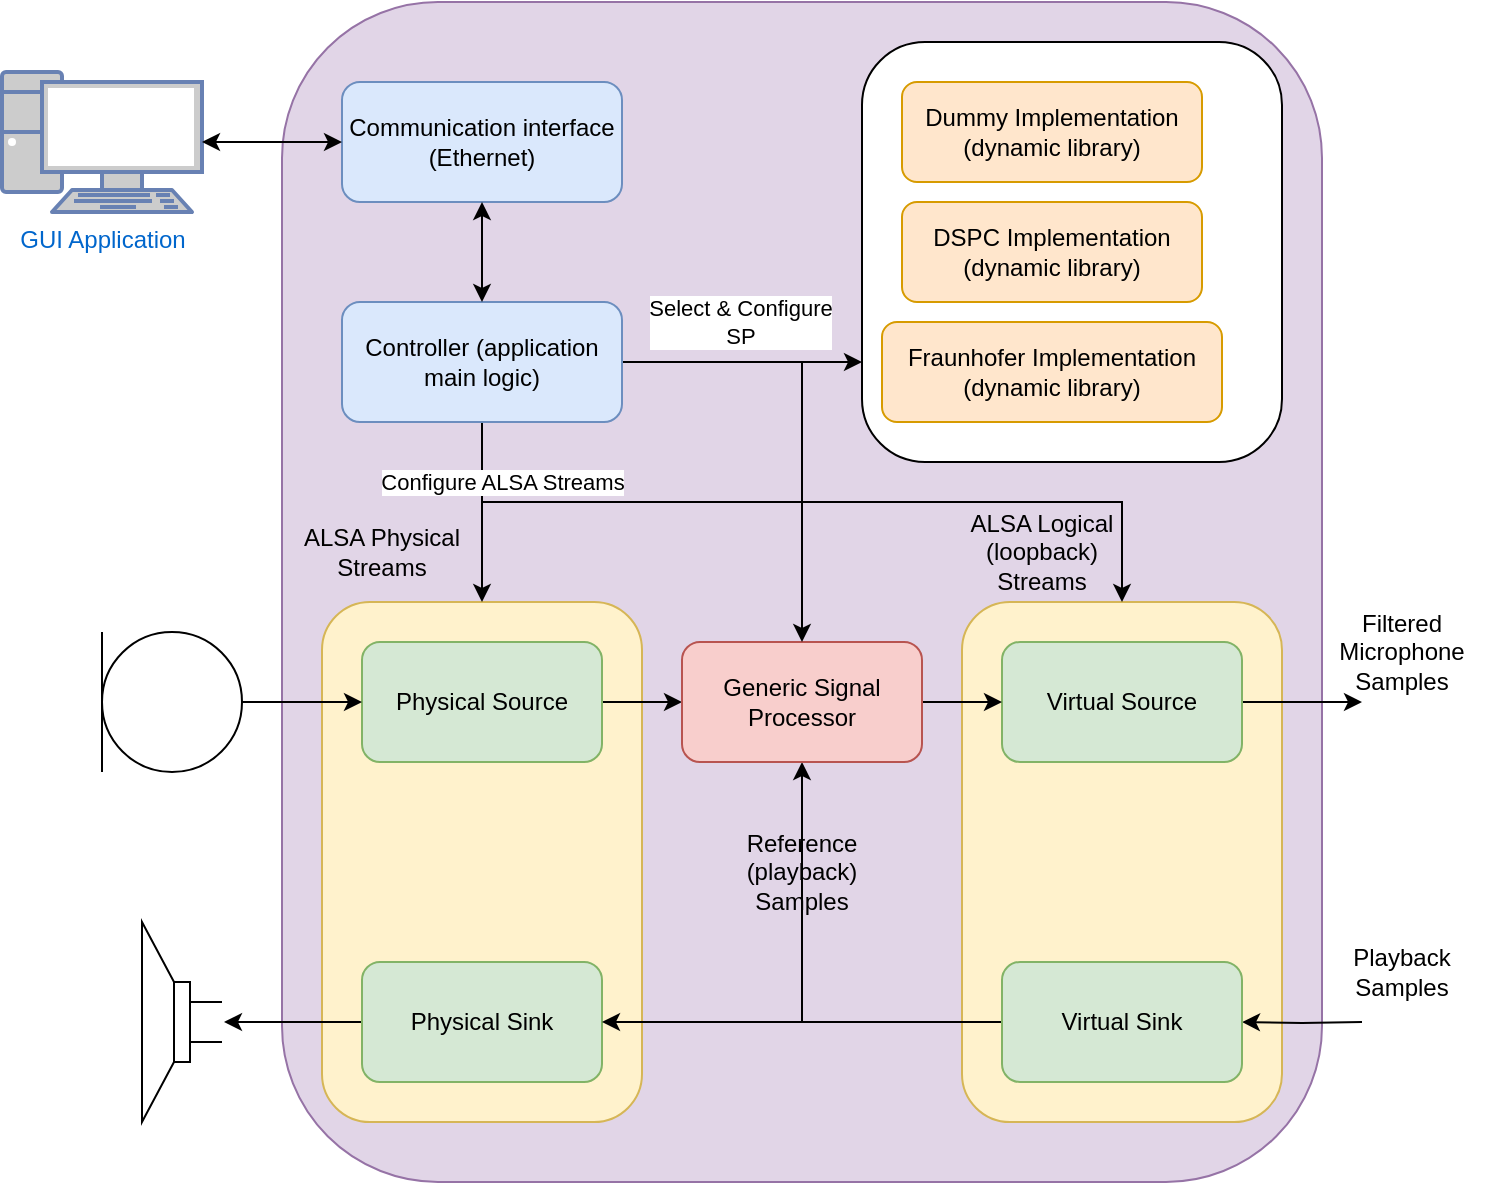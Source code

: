 <mxfile version="13.6.5" type="device"><diagram id="8jIvv2y5x0uycty0f2ff" name="Page-1"><mxGraphModel dx="1185" dy="621" grid="1" gridSize="10" guides="1" tooltips="1" connect="1" arrows="1" fold="1" page="1" pageScale="1" pageWidth="850" pageHeight="1100" math="0" shadow="0"><root><mxCell id="0"/><mxCell id="1" parent="0"/><mxCell id="4b-NqGLNN3n5l_Alv12U-48" value="" style="rounded=1;whiteSpace=wrap;html=1;fillColor=#e1d5e7;strokeColor=#9673a6;" vertex="1" parent="1"><mxGeometry x="200" y="90" width="520" height="590" as="geometry"/></mxCell><mxCell id="4b-NqGLNN3n5l_Alv12U-21" value="" style="rounded=1;whiteSpace=wrap;html=1;fillColor=#fff2cc;strokeColor=#d6b656;" vertex="1" parent="1"><mxGeometry x="540" y="390" width="160" height="260" as="geometry"/></mxCell><mxCell id="4b-NqGLNN3n5l_Alv12U-20" value="" style="rounded=1;whiteSpace=wrap;html=1;fillColor=#fff2cc;strokeColor=#d6b656;" vertex="1" parent="1"><mxGeometry x="220" y="390" width="160" height="260" as="geometry"/></mxCell><mxCell id="4b-NqGLNN3n5l_Alv12U-16" style="edgeStyle=orthogonalEdgeStyle;rounded=0;orthogonalLoop=1;jettySize=auto;html=1;exitX=1;exitY=0.5;exitDx=0;exitDy=0;entryX=0;entryY=0.5;entryDx=0;entryDy=0;" edge="1" parent="1" source="4b-NqGLNN3n5l_Alv12U-1" target="4b-NqGLNN3n5l_Alv12U-14"><mxGeometry relative="1" as="geometry"/></mxCell><mxCell id="4b-NqGLNN3n5l_Alv12U-1" value="Physical Source" style="rounded=1;whiteSpace=wrap;html=1;fillColor=#d5e8d4;strokeColor=#82b366;" vertex="1" parent="1"><mxGeometry x="240" y="410" width="120" height="60" as="geometry"/></mxCell><mxCell id="4b-NqGLNN3n5l_Alv12U-11" style="edgeStyle=orthogonalEdgeStyle;rounded=0;orthogonalLoop=1;jettySize=auto;html=1;exitX=0;exitY=0.5;exitDx=0;exitDy=0;entryX=-0.025;entryY=0.5;entryDx=0;entryDy=0;entryPerimeter=0;" edge="1" parent="1" source="4b-NqGLNN3n5l_Alv12U-2" target="4b-NqGLNN3n5l_Alv12U-9"><mxGeometry relative="1" as="geometry"><mxPoint x="205" y="660" as="targetPoint"/></mxGeometry></mxCell><mxCell id="4b-NqGLNN3n5l_Alv12U-2" value="Physical Sink" style="rounded=1;whiteSpace=wrap;html=1;fillColor=#d5e8d4;strokeColor=#82b366;" vertex="1" parent="1"><mxGeometry x="240" y="570" width="120" height="60" as="geometry"/></mxCell><mxCell id="4b-NqGLNN3n5l_Alv12U-18" style="edgeStyle=orthogonalEdgeStyle;rounded=0;orthogonalLoop=1;jettySize=auto;html=1;exitX=1;exitY=0.5;exitDx=0;exitDy=0;" edge="1" parent="1" source="4b-NqGLNN3n5l_Alv12U-3"><mxGeometry relative="1" as="geometry"><mxPoint x="740" y="440" as="targetPoint"/></mxGeometry></mxCell><mxCell id="4b-NqGLNN3n5l_Alv12U-3" value="Virtual Source" style="rounded=1;whiteSpace=wrap;html=1;fillColor=#d5e8d4;strokeColor=#82b366;" vertex="1" parent="1"><mxGeometry x="560" y="410" width="120" height="60" as="geometry"/></mxCell><mxCell id="4b-NqGLNN3n5l_Alv12U-13" style="edgeStyle=orthogonalEdgeStyle;rounded=0;orthogonalLoop=1;jettySize=auto;html=1;exitX=0;exitY=0.5;exitDx=0;exitDy=0;entryX=1;entryY=0.5;entryDx=0;entryDy=0;" edge="1" parent="1" source="4b-NqGLNN3n5l_Alv12U-4" target="4b-NqGLNN3n5l_Alv12U-2"><mxGeometry relative="1" as="geometry"/></mxCell><mxCell id="4b-NqGLNN3n5l_Alv12U-15" style="edgeStyle=orthogonalEdgeStyle;rounded=0;orthogonalLoop=1;jettySize=auto;html=1;exitX=0;exitY=0.5;exitDx=0;exitDy=0;entryX=0.5;entryY=1;entryDx=0;entryDy=0;" edge="1" parent="1" source="4b-NqGLNN3n5l_Alv12U-4" target="4b-NqGLNN3n5l_Alv12U-14"><mxGeometry relative="1" as="geometry"/></mxCell><mxCell id="4b-NqGLNN3n5l_Alv12U-25" style="edgeStyle=orthogonalEdgeStyle;rounded=0;orthogonalLoop=1;jettySize=auto;html=1;exitX=1;exitY=0.5;exitDx=0;exitDy=0;entryX=1;entryY=0.5;entryDx=0;entryDy=0;" edge="1" parent="1" target="4b-NqGLNN3n5l_Alv12U-4"><mxGeometry relative="1" as="geometry"><mxPoint x="740" y="600" as="sourcePoint"/></mxGeometry></mxCell><mxCell id="4b-NqGLNN3n5l_Alv12U-4" value="Virtual Sink" style="rounded=1;whiteSpace=wrap;html=1;fillColor=#d5e8d4;strokeColor=#82b366;" vertex="1" parent="1"><mxGeometry x="560" y="570" width="120" height="60" as="geometry"/></mxCell><mxCell id="4b-NqGLNN3n5l_Alv12U-8" style="edgeStyle=orthogonalEdgeStyle;rounded=0;orthogonalLoop=1;jettySize=auto;html=1;entryX=0;entryY=0.5;entryDx=0;entryDy=0;" edge="1" parent="1" source="4b-NqGLNN3n5l_Alv12U-5" target="4b-NqGLNN3n5l_Alv12U-1"><mxGeometry relative="1" as="geometry"/></mxCell><mxCell id="4b-NqGLNN3n5l_Alv12U-5" value="" style="verticalLabelPosition=bottom;shadow=0;dashed=0;align=center;html=1;verticalAlign=top;shape=mxgraph.electrical.radio.microphone_1;" vertex="1" parent="1"><mxGeometry x="110" y="405" width="70" height="70" as="geometry"/></mxCell><mxCell id="4b-NqGLNN3n5l_Alv12U-9" value="" style="pointerEvents=1;verticalLabelPosition=bottom;shadow=0;dashed=0;align=center;html=1;verticalAlign=top;shape=mxgraph.electrical.electro-mechanical.loudspeaker;rotation=-180;" vertex="1" parent="1"><mxGeometry x="130" y="550" width="40" height="100" as="geometry"/></mxCell><mxCell id="4b-NqGLNN3n5l_Alv12U-17" style="edgeStyle=orthogonalEdgeStyle;rounded=0;orthogonalLoop=1;jettySize=auto;html=1;exitX=1;exitY=0.5;exitDx=0;exitDy=0;entryX=0;entryY=0.5;entryDx=0;entryDy=0;" edge="1" parent="1" source="4b-NqGLNN3n5l_Alv12U-14" target="4b-NqGLNN3n5l_Alv12U-3"><mxGeometry relative="1" as="geometry"/></mxCell><mxCell id="4b-NqGLNN3n5l_Alv12U-14" value="&lt;div&gt;Generic Signal Processor&lt;/div&gt;" style="rounded=1;whiteSpace=wrap;html=1;fillColor=#f8cecc;strokeColor=#b85450;" vertex="1" parent="1"><mxGeometry x="400" y="410" width="120" height="60" as="geometry"/></mxCell><mxCell id="4b-NqGLNN3n5l_Alv12U-22" value="ALSA Physical Streams" style="text;html=1;strokeColor=none;fillColor=none;align=center;verticalAlign=middle;whiteSpace=wrap;rounded=0;" vertex="1" parent="1"><mxGeometry x="200" y="350" width="100" height="30" as="geometry"/></mxCell><mxCell id="4b-NqGLNN3n5l_Alv12U-23" value="ALSA Logical (loopback) Streams" style="text;html=1;strokeColor=none;fillColor=none;align=center;verticalAlign=middle;whiteSpace=wrap;rounded=0;" vertex="1" parent="1"><mxGeometry x="530" y="350" width="100" height="30" as="geometry"/></mxCell><mxCell id="4b-NqGLNN3n5l_Alv12U-26" value="Filtered Microphone Samples" style="text;html=1;strokeColor=none;fillColor=none;align=center;verticalAlign=middle;whiteSpace=wrap;rounded=0;" vertex="1" parent="1"><mxGeometry x="710" y="400" width="100" height="30" as="geometry"/></mxCell><mxCell id="4b-NqGLNN3n5l_Alv12U-27" value="Playback Samples" style="text;html=1;strokeColor=none;fillColor=none;align=center;verticalAlign=middle;whiteSpace=wrap;rounded=0;" vertex="1" parent="1"><mxGeometry x="710" y="560" width="100" height="30" as="geometry"/></mxCell><mxCell id="4b-NqGLNN3n5l_Alv12U-28" value="Reference (playback) Samples" style="text;html=1;strokeColor=none;fillColor=none;align=center;verticalAlign=middle;whiteSpace=wrap;rounded=0;" vertex="1" parent="1"><mxGeometry x="410" y="510" width="100" height="30" as="geometry"/></mxCell><mxCell id="4b-NqGLNN3n5l_Alv12U-40" style="edgeStyle=orthogonalEdgeStyle;rounded=0;orthogonalLoop=1;jettySize=auto;html=1;exitX=1;exitY=0.5;exitDx=0;exitDy=0;entryX=0.5;entryY=0;entryDx=0;entryDy=0;" edge="1" parent="1" source="4b-NqGLNN3n5l_Alv12U-29" target="4b-NqGLNN3n5l_Alv12U-14"><mxGeometry relative="1" as="geometry"><Array as="points"><mxPoint x="460" y="270"/></Array></mxGeometry></mxCell><mxCell id="4b-NqGLNN3n5l_Alv12U-41" style="edgeStyle=orthogonalEdgeStyle;rounded=0;orthogonalLoop=1;jettySize=auto;html=1;entryX=0;entryY=0.762;entryDx=0;entryDy=0;entryPerimeter=0;" edge="1" parent="1" source="4b-NqGLNN3n5l_Alv12U-29" target="4b-NqGLNN3n5l_Alv12U-30"><mxGeometry relative="1" as="geometry"/></mxCell><mxCell id="4b-NqGLNN3n5l_Alv12U-44" value="&lt;div&gt;Select &amp;amp; Configure&lt;/div&gt;&lt;div&gt;SP&lt;/div&gt;" style="edgeLabel;html=1;align=center;verticalAlign=middle;resizable=0;points=[];" vertex="1" connectable="0" parent="4b-NqGLNN3n5l_Alv12U-41"><mxGeometry x="-0.212" y="1" relative="1" as="geometry"><mxPoint x="11.67" y="-19.02" as="offset"/></mxGeometry></mxCell><mxCell id="4b-NqGLNN3n5l_Alv12U-42" style="edgeStyle=orthogonalEdgeStyle;rounded=0;orthogonalLoop=1;jettySize=auto;html=1;" edge="1" parent="1" source="4b-NqGLNN3n5l_Alv12U-29" target="4b-NqGLNN3n5l_Alv12U-20"><mxGeometry relative="1" as="geometry"/></mxCell><mxCell id="4b-NqGLNN3n5l_Alv12U-43" style="edgeStyle=orthogonalEdgeStyle;rounded=0;orthogonalLoop=1;jettySize=auto;html=1;" edge="1" parent="1" source="4b-NqGLNN3n5l_Alv12U-29" target="4b-NqGLNN3n5l_Alv12U-21"><mxGeometry relative="1" as="geometry"><Array as="points"><mxPoint x="300" y="340"/><mxPoint x="620" y="340"/></Array></mxGeometry></mxCell><mxCell id="4b-NqGLNN3n5l_Alv12U-45" value="Configure ALSA Streams" style="edgeLabel;html=1;align=center;verticalAlign=middle;resizable=0;points=[];" vertex="1" connectable="0" parent="4b-NqGLNN3n5l_Alv12U-43"><mxGeometry x="-0.553" y="2" relative="1" as="geometry"><mxPoint x="-41.67" y="-8" as="offset"/></mxGeometry></mxCell><mxCell id="4b-NqGLNN3n5l_Alv12U-29" value="Controller (application main logic)" style="rounded=1;whiteSpace=wrap;html=1;fillColor=#dae8fc;strokeColor=#6c8ebf;" vertex="1" parent="1"><mxGeometry x="230" y="240" width="140" height="60" as="geometry"/></mxCell><mxCell id="4b-NqGLNN3n5l_Alv12U-30" value="" style="rounded=1;whiteSpace=wrap;html=1;" vertex="1" parent="1"><mxGeometry x="490" y="110" width="210" height="210" as="geometry"/></mxCell><mxCell id="4b-NqGLNN3n5l_Alv12U-31" value="&lt;div&gt;DSPC Implementation&lt;/div&gt;&lt;div&gt;(dynamic library)&lt;br&gt;&lt;/div&gt;" style="rounded=1;whiteSpace=wrap;html=1;fillColor=#ffe6cc;strokeColor=#d79b00;" vertex="1" parent="1"><mxGeometry x="510" y="190" width="150" height="50" as="geometry"/></mxCell><mxCell id="4b-NqGLNN3n5l_Alv12U-32" value="&lt;div&gt;Fraunhofer Implementation&lt;/div&gt;&lt;div&gt;(dynamic library)&lt;br&gt;&lt;/div&gt;" style="rounded=1;whiteSpace=wrap;html=1;fillColor=#ffe6cc;strokeColor=#d79b00;" vertex="1" parent="1"><mxGeometry x="500" y="250" width="170" height="50" as="geometry"/></mxCell><mxCell id="4b-NqGLNN3n5l_Alv12U-33" value="&lt;div&gt;Dummy Implementation&lt;/div&gt;&lt;div&gt;(dynamic library)&lt;br&gt;&lt;/div&gt;" style="rounded=1;whiteSpace=wrap;html=1;fillColor=#ffe6cc;strokeColor=#d79b00;" vertex="1" parent="1"><mxGeometry x="510" y="130" width="150" height="50" as="geometry"/></mxCell><mxCell id="4b-NqGLNN3n5l_Alv12U-34" value="&lt;div&gt;Communication interface&lt;/div&gt;&lt;div&gt;(Ethernet)&lt;br&gt;&lt;/div&gt;" style="rounded=1;whiteSpace=wrap;html=1;fillColor=#dae8fc;strokeColor=#6c8ebf;" vertex="1" parent="1"><mxGeometry x="230" y="130" width="140" height="60" as="geometry"/></mxCell><mxCell id="4b-NqGLNN3n5l_Alv12U-37" value="" style="endArrow=classic;startArrow=classic;html=1;entryX=0.5;entryY=1;entryDx=0;entryDy=0;exitX=0.5;exitY=0;exitDx=0;exitDy=0;" edge="1" parent="1" source="4b-NqGLNN3n5l_Alv12U-29" target="4b-NqGLNN3n5l_Alv12U-34"><mxGeometry width="50" height="50" relative="1" as="geometry"><mxPoint x="400" y="360" as="sourcePoint"/><mxPoint x="450" y="310" as="targetPoint"/></mxGeometry></mxCell><mxCell id="4b-NqGLNN3n5l_Alv12U-49" value="GUI Application" style="fontColor=#0066CC;verticalAlign=top;verticalLabelPosition=bottom;labelPosition=center;align=center;html=1;outlineConnect=0;fillColor=#CCCCCC;strokeColor=#6881B3;gradientColor=none;gradientDirection=north;strokeWidth=2;shape=mxgraph.networks.pc;" vertex="1" parent="1"><mxGeometry x="60" y="125" width="100" height="70" as="geometry"/></mxCell><mxCell id="4b-NqGLNN3n5l_Alv12U-50" value="" style="endArrow=classic;startArrow=classic;html=1;exitX=1;exitY=0.5;exitDx=0;exitDy=0;exitPerimeter=0;entryX=0;entryY=0.5;entryDx=0;entryDy=0;" edge="1" parent="1" source="4b-NqGLNN3n5l_Alv12U-49" target="4b-NqGLNN3n5l_Alv12U-34"><mxGeometry width="50" height="50" relative="1" as="geometry"><mxPoint x="400" y="390" as="sourcePoint"/><mxPoint x="450" y="340" as="targetPoint"/></mxGeometry></mxCell></root></mxGraphModel></diagram></mxfile>